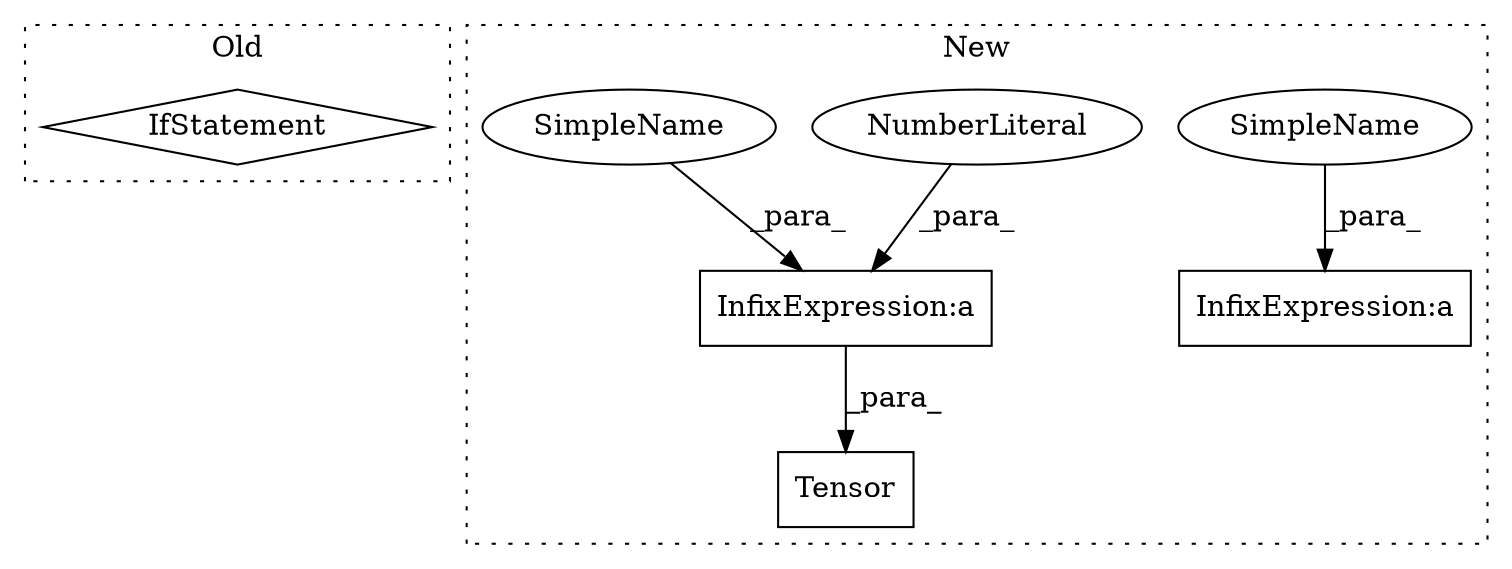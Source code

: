 digraph G {
subgraph cluster0 {
1 [label="IfStatement" a="25" s="18381" l="3" shape="diamond"];
label = "Old";
style="dotted";
}
subgraph cluster1 {
2 [label="Tensor" a="32" s="16932,16980" l="7,1" shape="box"];
3 [label="InfixExpression:a" a="27" s="16975" l="3" shape="box"];
4 [label="NumberLiteral" a="34" s="16978" l="1" shape="ellipse"];
5 [label="InfixExpression:a" a="27" s="16770" l="3" shape="box"];
6 [label="SimpleName" a="42" s="16765" l="5" shape="ellipse"];
7 [label="SimpleName" a="42" s="16970" l="5" shape="ellipse"];
label = "New";
style="dotted";
}
3 -> 2 [label="_para_"];
4 -> 3 [label="_para_"];
6 -> 5 [label="_para_"];
7 -> 3 [label="_para_"];
}